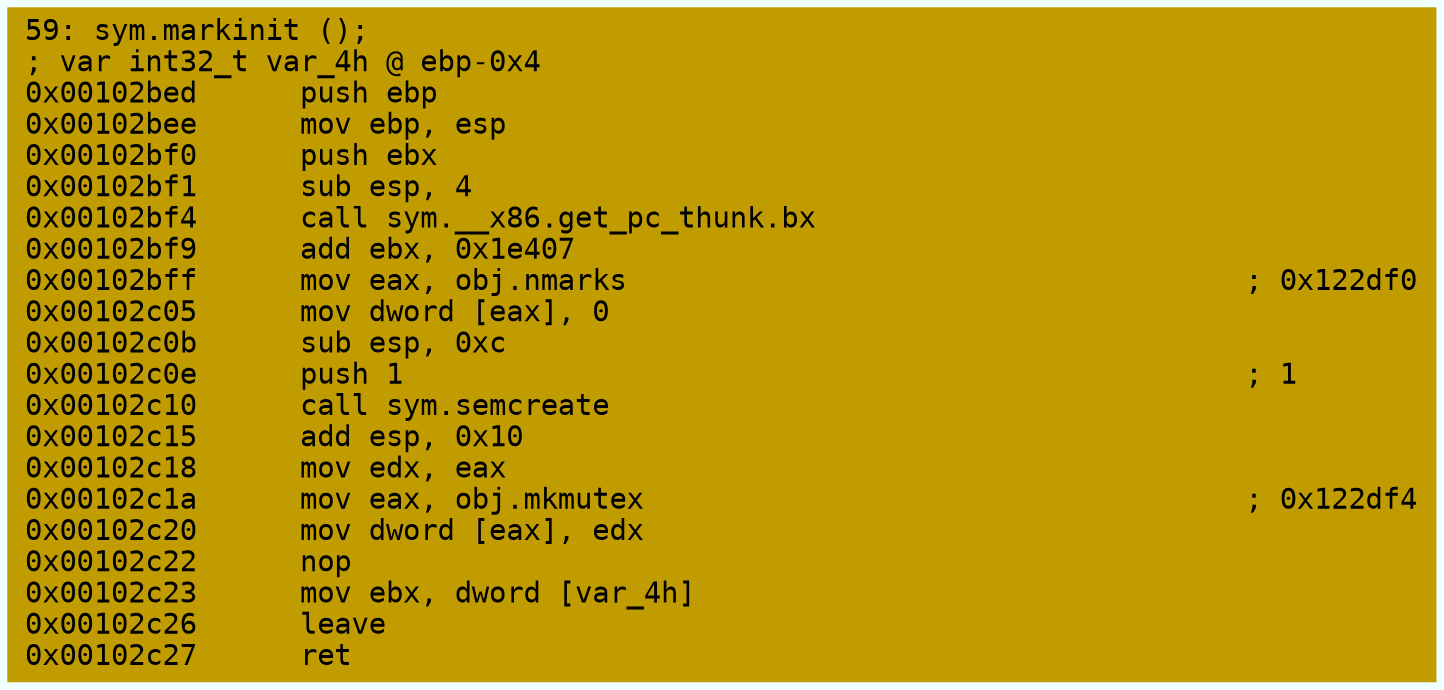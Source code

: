 digraph code {
	graph [bgcolor=azure fontsize=8 fontname="Courier" splines="ortho"];
	node [fillcolor=gray style=filled shape=box];
	edge [arrowhead="normal"];
	"0x00102bed" [URL="sym.markinit/0x00102bed", fillcolor="#c19c00",color="#c19c00", fontname="Courier",label="59: sym.markinit ();\l; var int32_t var_4h @ ebp-0x4\l0x00102bed      push ebp\l0x00102bee      mov ebp, esp\l0x00102bf0      push ebx\l0x00102bf1      sub esp, 4\l0x00102bf4      call sym.__x86.get_pc_thunk.bx\l0x00102bf9      add ebx, 0x1e407\l0x00102bff      mov eax, obj.nmarks                                    ; 0x122df0\l0x00102c05      mov dword [eax], 0\l0x00102c0b      sub esp, 0xc\l0x00102c0e      push 1                                                 ; 1\l0x00102c10      call sym.semcreate\l0x00102c15      add esp, 0x10\l0x00102c18      mov edx, eax\l0x00102c1a      mov eax, obj.mkmutex                                   ; 0x122df4\l0x00102c20      mov dword [eax], edx\l0x00102c22      nop\l0x00102c23      mov ebx, dword [var_4h]\l0x00102c26      leave\l0x00102c27      ret\l"]
}
